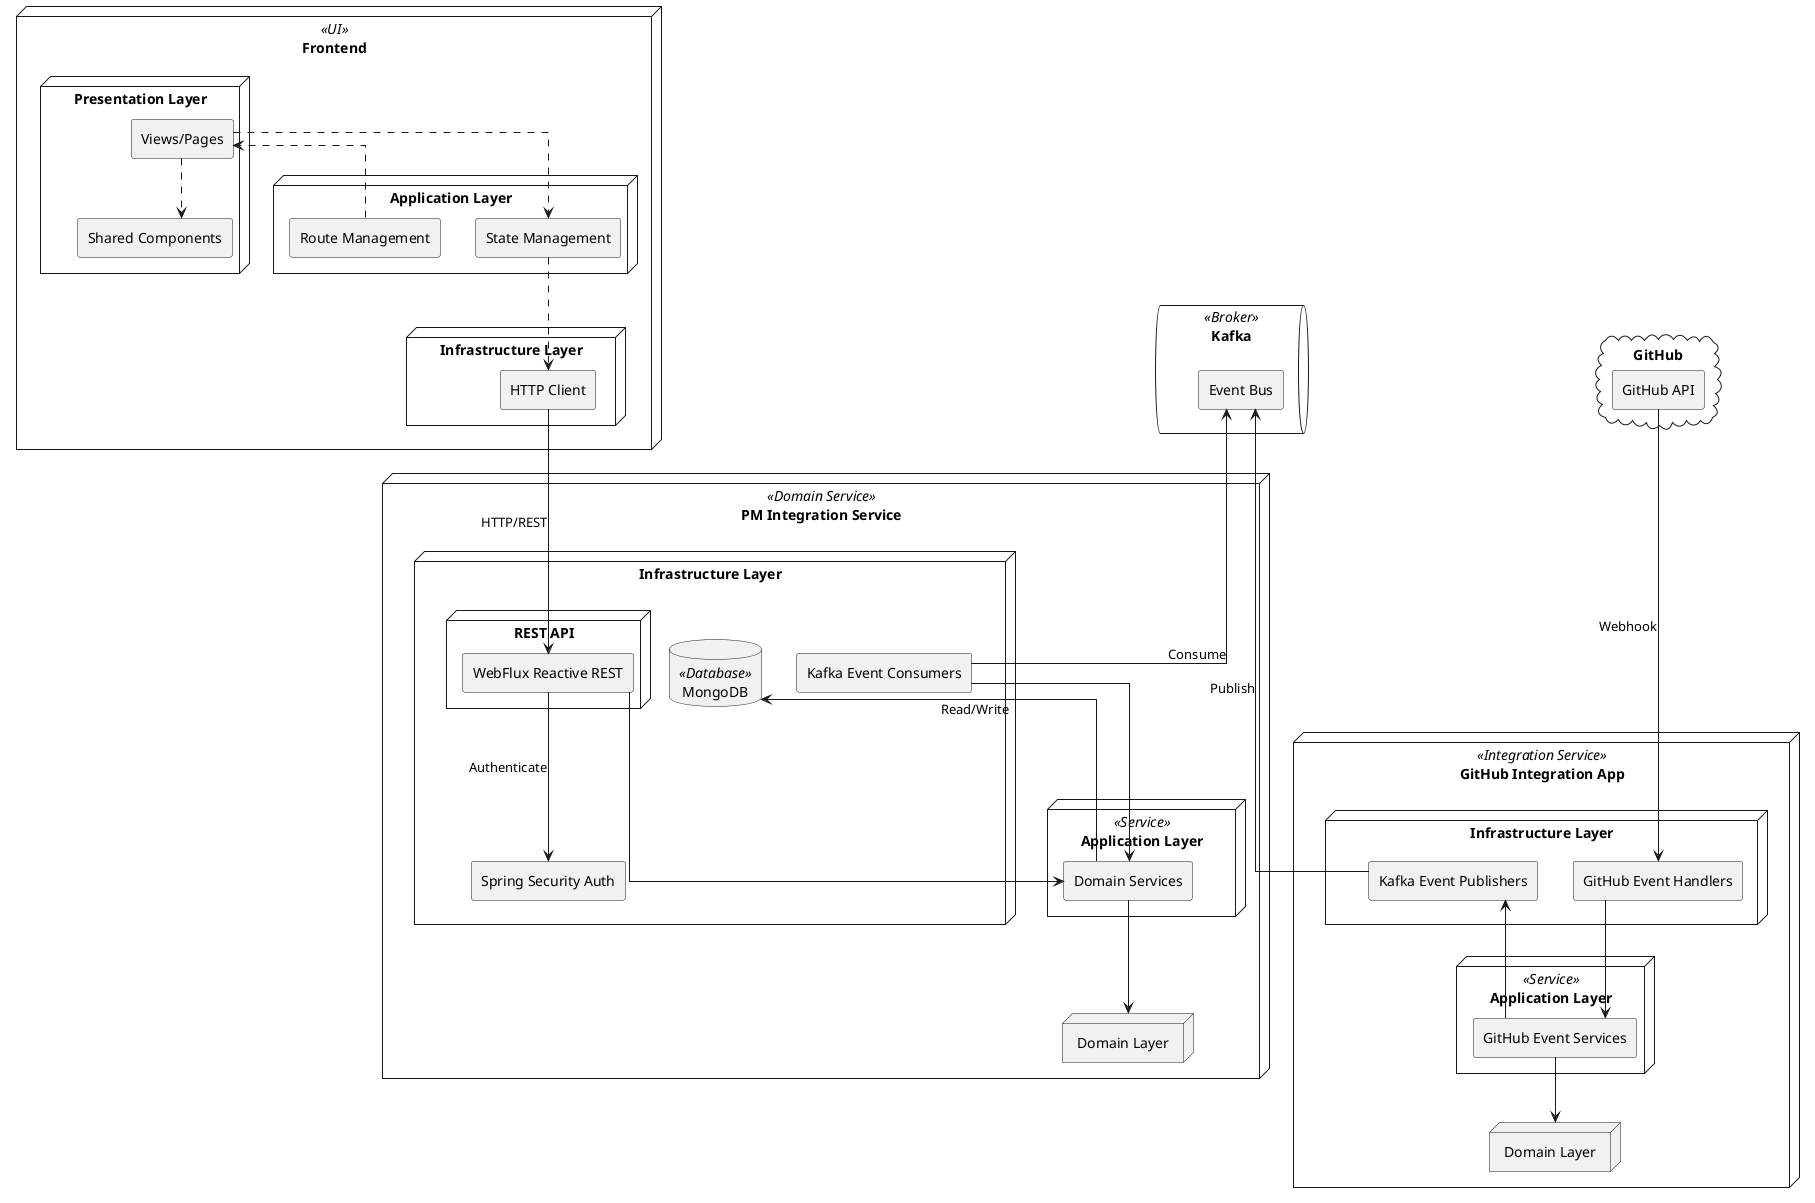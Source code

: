 @startuml "Project Management System - Layered Architecture"

skinparam componentStyle rectangle
skinparam linetype ortho

cloud "GitHub" as github {
    component [GitHub API] as github_api
}

node "Frontend" <<UI>> {
    node "Presentation Layer" as fl_pres {
        component [Views/Pages] as views
        component [Shared Components] as shared
    }

    node "Application Layer" as fl_app {
        component [State Management] as state
        component [Route Management] as routes
    }

    node "Infrastructure Layer" as fl_infra {
        component [HTTP Client] as http_client
    }
}

node "PM Integration Service" <<Domain Service>> {
    node "Domain Layer" as pm_domain {
    }

    node "Application Layer" as pm_app <<Service>> {
        component [Domain Services] as domain_services
    }

    node "Infrastructure Layer" as pm_infra {
        component [Spring Security Auth] as security
        database "MongoDB" <<Database>> as mongodb
        component [Kafka Event Consumers] as kafka_event_consumers

        node "REST API" as pm_rest {
            component [WebFlux Reactive REST] as rest_layer
        }
    }
}

queue "Kafka" <<Broker>> as kafka {
    component [Event Bus] as kafka_bus
}

node "GitHub Integration App" <<Integration Service>> {
    node "Domain Layer" as gh_domain

    node "Infrastructure Layer" as gh_infra {
        component [GitHub Event Handlers] as github_handlers
        component [Kafka Event Publishers] as kafka_publishers
    }

    node "Application Layer" as gh_app <<Service>> {
        component [GitHub Event Services] as gh_services
    }
}

' Layout hints
pm_infra -[hidden]right- kafka
kafka -[hidden]right- gh_infra

' Frontend internal connections
views ..> shared
views ..> state
routes ..> views
state ..> http_client

' Frontend to Backend connection
http_client --> rest_layer : "HTTP/REST"

' PM Service connections
rest_layer --> security : "Authenticate"
rest_layer --> domain_services
domain_services --> pm_domain
domain_services --> mongodb : "Read/Write"
kafka_event_consumers -[thickness=1]-> domain_services

' Kafka connections
kafka_event_consumers -[thickness=1]up-> kafka_bus: "Consume"
kafka_publishers --[thickness=1]up-> kafka_bus: "Publish"

' GitHub App connections
github_api ---> github_handlers: "Webhook"
github_handlers --> gh_services
gh_services --> gh_domain
gh_services --> kafka_publishers

@enduml